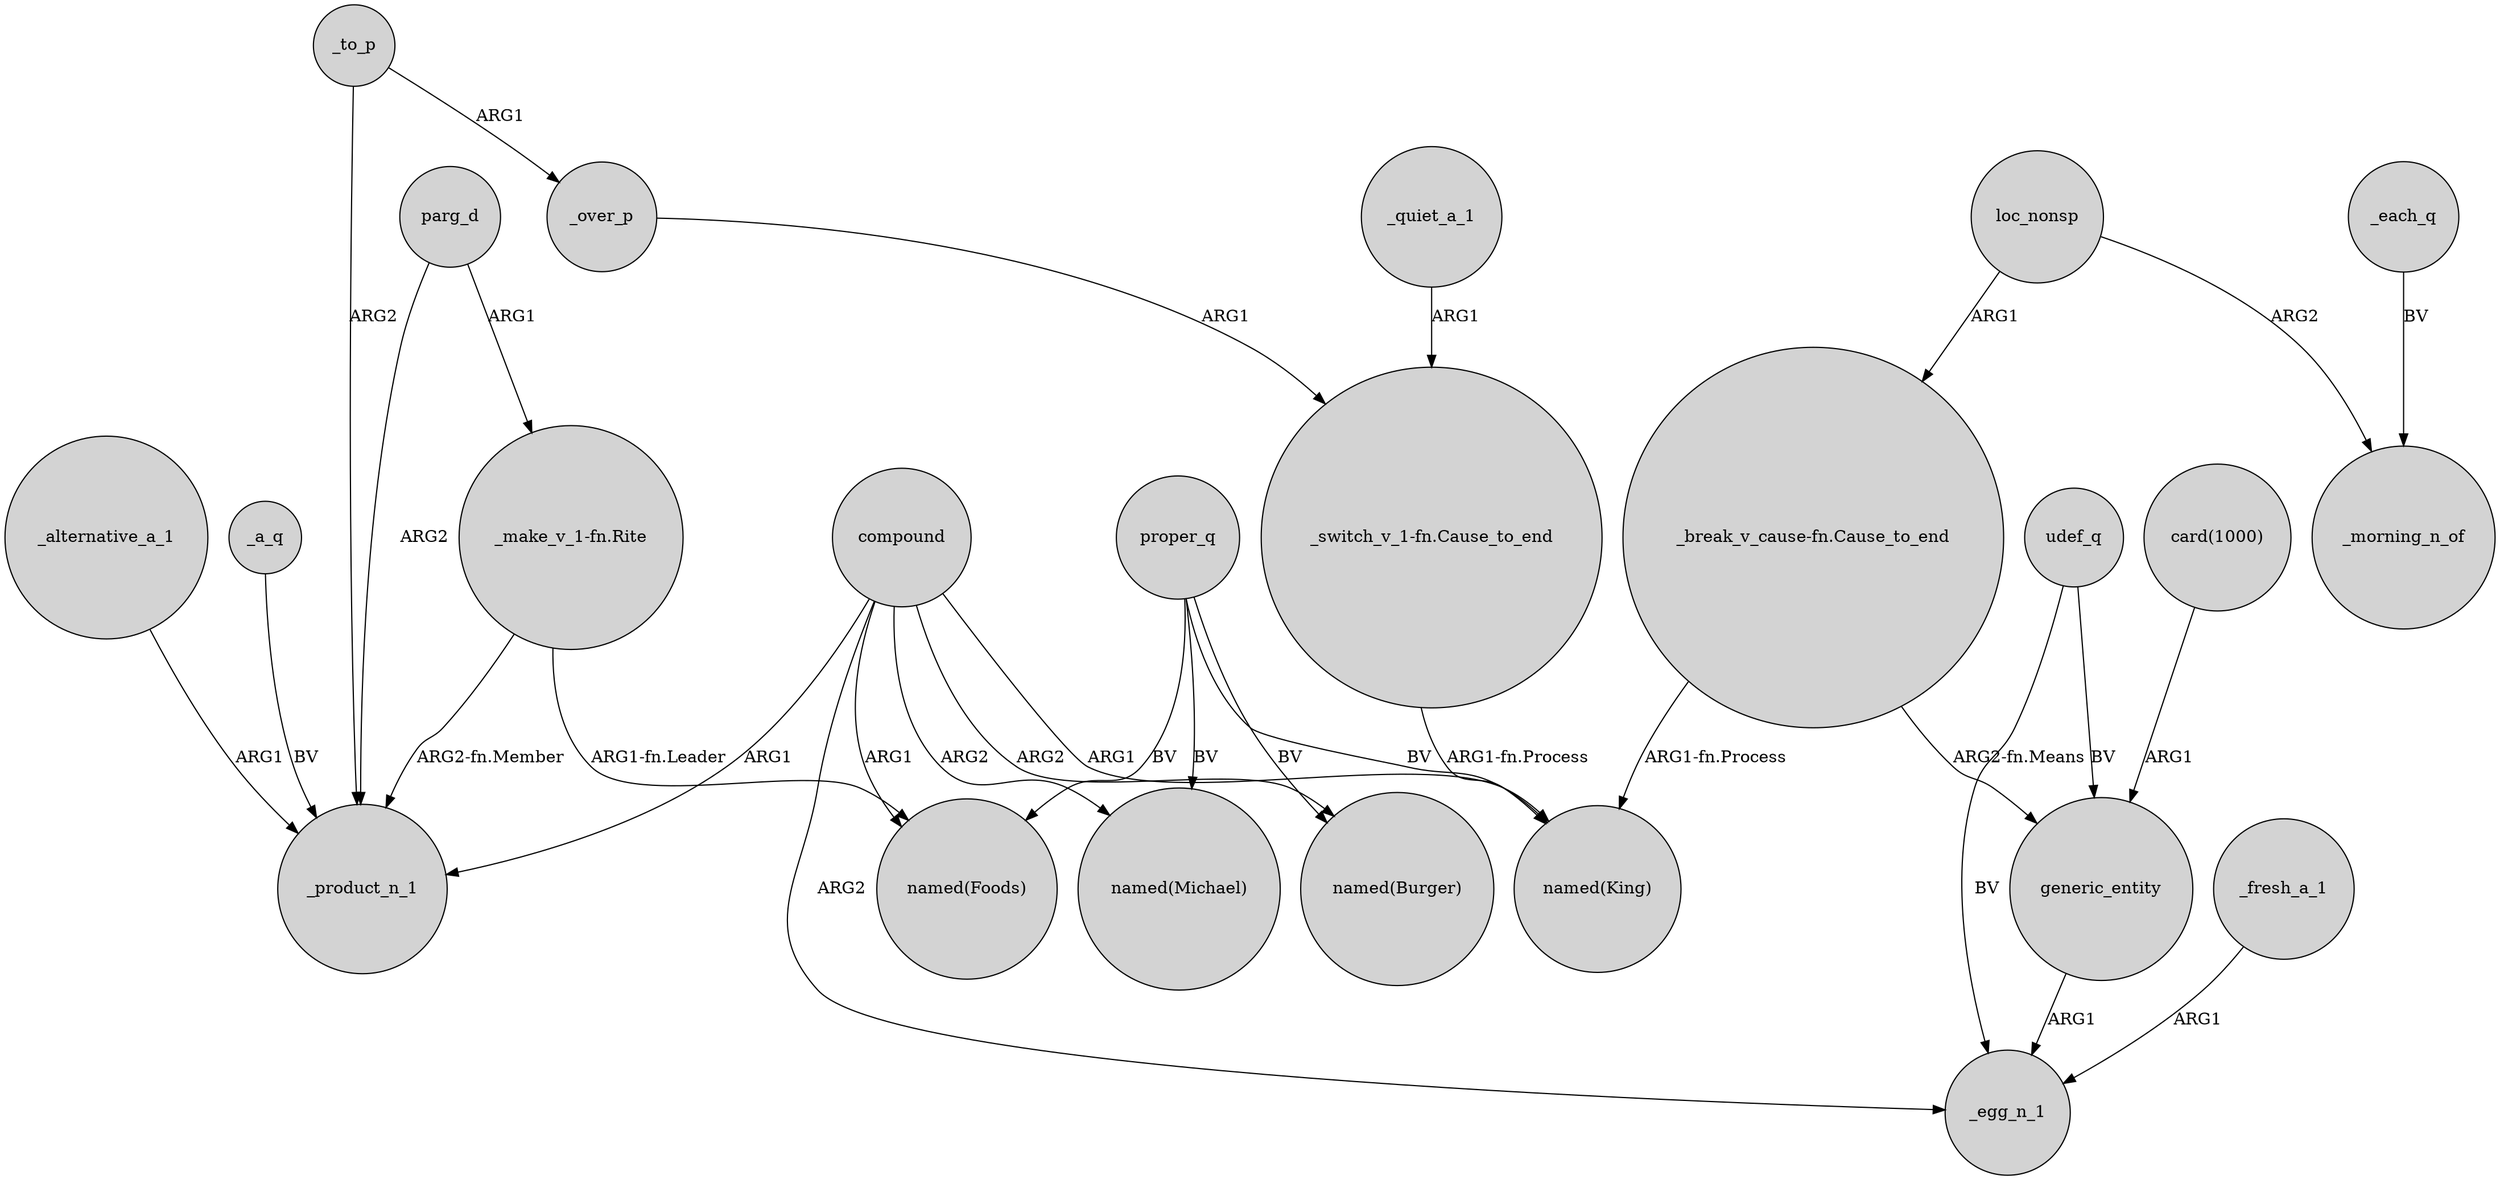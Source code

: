 digraph {
	node [shape=circle style=filled]
	parg_d -> _product_n_1 [label=ARG2]
	compound -> "named(Foods)" [label=ARG1]
	compound -> "named(Michael)" [label=ARG2]
	proper_q -> "named(Burger)" [label=BV]
	_each_q -> _morning_n_of [label=BV]
	loc_nonsp -> _morning_n_of [label=ARG2]
	"_break_v_cause-fn.Cause_to_end" -> "named(King)" [label="ARG1-fn.Process"]
	_to_p -> _over_p [label=ARG1]
	_quiet_a_1 -> "_switch_v_1-fn.Cause_to_end" [label=ARG1]
	compound -> "named(Burger)" [label=ARG2]
	generic_entity -> _egg_n_1 [label=ARG1]
	"_switch_v_1-fn.Cause_to_end" -> "named(King)" [label="ARG1-fn.Process"]
	_over_p -> "_switch_v_1-fn.Cause_to_end" [label=ARG1]
	proper_q -> "named(Michael)" [label=BV]
	udef_q -> generic_entity [label=BV]
	"_break_v_cause-fn.Cause_to_end" -> generic_entity [label="ARG2-fn.Means"]
	compound -> _egg_n_1 [label=ARG2]
	udef_q -> _egg_n_1 [label=BV]
	"_make_v_1-fn.Rite" -> "named(Foods)" [label="ARG1-fn.Leader"]
	_to_p -> _product_n_1 [label=ARG2]
	compound -> "named(King)" [label=ARG1]
	proper_q -> "named(King)" [label=BV]
	loc_nonsp -> "_break_v_cause-fn.Cause_to_end" [label=ARG1]
	proper_q -> "named(Foods)" [label=BV]
	_alternative_a_1 -> _product_n_1 [label=ARG1]
	_fresh_a_1 -> _egg_n_1 [label=ARG1]
	_a_q -> _product_n_1 [label=BV]
	parg_d -> "_make_v_1-fn.Rite" [label=ARG1]
	"_make_v_1-fn.Rite" -> _product_n_1 [label="ARG2-fn.Member"]
	"card(1000)" -> generic_entity [label=ARG1]
	compound -> _product_n_1 [label=ARG1]
}

